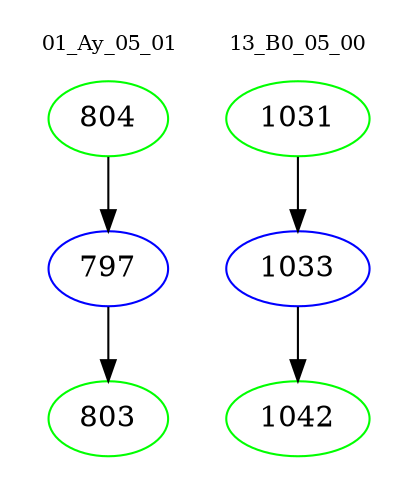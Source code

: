 digraph{
subgraph cluster_0 {
color = white
label = "01_Ay_05_01";
fontsize=10;
T0_804 [label="804", color="green"]
T0_804 -> T0_797 [color="black"]
T0_797 [label="797", color="blue"]
T0_797 -> T0_803 [color="black"]
T0_803 [label="803", color="green"]
}
subgraph cluster_1 {
color = white
label = "13_B0_05_00";
fontsize=10;
T1_1031 [label="1031", color="green"]
T1_1031 -> T1_1033 [color="black"]
T1_1033 [label="1033", color="blue"]
T1_1033 -> T1_1042 [color="black"]
T1_1042 [label="1042", color="green"]
}
}
